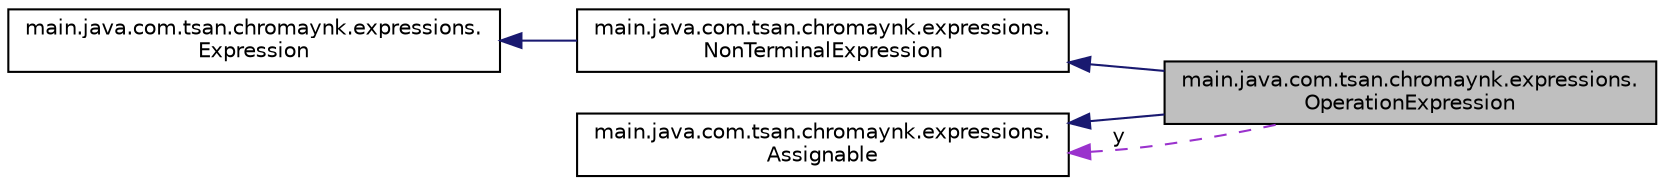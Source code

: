 digraph "main.java.com.tsan.chromaynk.expressions.OperationExpression"
{
 // LATEX_PDF_SIZE
  edge [fontname="Helvetica",fontsize="10",labelfontname="Helvetica",labelfontsize="10"];
  node [fontname="Helvetica",fontsize="10",shape=record];
  rankdir="LR";
  Node1 [label="main.java.com.tsan.chromaynk.expressions.\lOperationExpression",height=0.2,width=0.4,color="black", fillcolor="grey75", style="filled", fontcolor="black",tooltip=" "];
  Node2 -> Node1 [dir="back",color="midnightblue",fontsize="10",style="solid"];
  Node2 [label="main.java.com.tsan.chromaynk.expressions.\lNonTerminalExpression",height=0.2,width=0.4,color="black", fillcolor="white", style="filled",URL="$classmain_1_1java_1_1com_1_1tsan_1_1chromaynk_1_1expressions_1_1NonTerminalExpression.html",tooltip=" "];
  Node3 -> Node2 [dir="back",color="midnightblue",fontsize="10",style="solid"];
  Node3 [label="main.java.com.tsan.chromaynk.expressions.\lExpression",height=0.2,width=0.4,color="black", fillcolor="white", style="filled",URL="$classmain_1_1java_1_1com_1_1tsan_1_1chromaynk_1_1expressions_1_1Expression.html",tooltip=" "];
  Node4 -> Node1 [dir="back",color="midnightblue",fontsize="10",style="solid"];
  Node4 [label="main.java.com.tsan.chromaynk.expressions.\lAssignable",height=0.2,width=0.4,color="black", fillcolor="white", style="filled",URL="$interfacemain_1_1java_1_1com_1_1tsan_1_1chromaynk_1_1expressions_1_1Assignable.html",tooltip=" "];
  Node4 -> Node1 [dir="back",color="darkorchid3",fontsize="10",style="dashed",label=" y" ];
}
